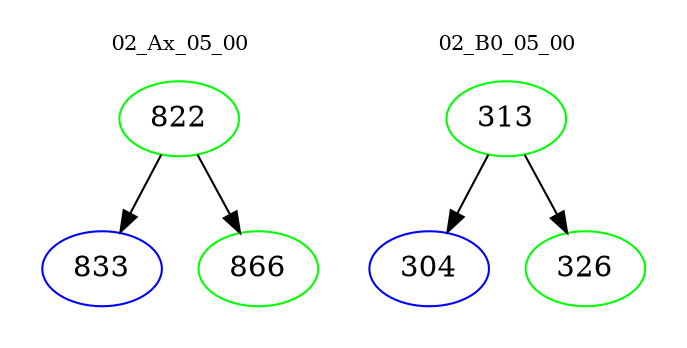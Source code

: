 digraph{
subgraph cluster_0 {
color = white
label = "02_Ax_05_00";
fontsize=10;
T0_822 [label="822", color="green"]
T0_822 -> T0_833 [color="black"]
T0_833 [label="833", color="blue"]
T0_822 -> T0_866 [color="black"]
T0_866 [label="866", color="green"]
}
subgraph cluster_1 {
color = white
label = "02_B0_05_00";
fontsize=10;
T1_313 [label="313", color="green"]
T1_313 -> T1_304 [color="black"]
T1_304 [label="304", color="blue"]
T1_313 -> T1_326 [color="black"]
T1_326 [label="326", color="green"]
}
}
